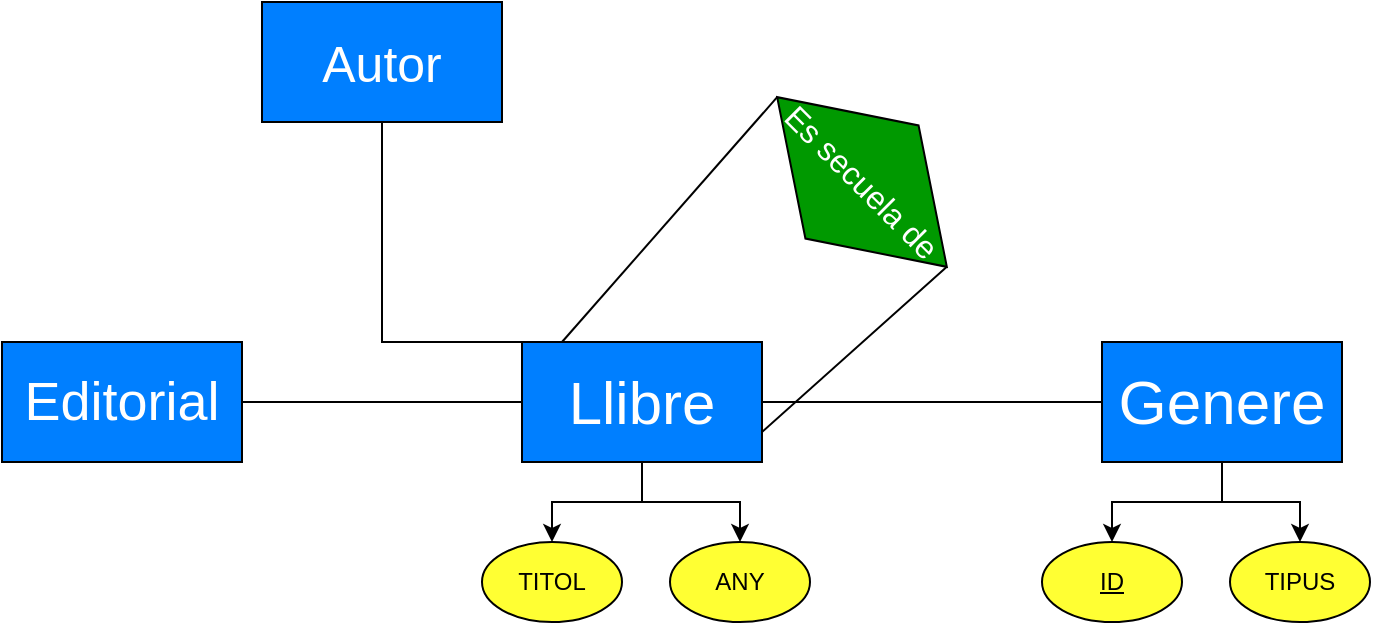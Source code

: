 <mxfile version="28.1.2">
  <diagram name="Página-1" id="OJTGzdidGj1a-O8_1i7z">
    <mxGraphModel dx="1106" dy="661" grid="1" gridSize="10" guides="1" tooltips="1" connect="1" arrows="1" fold="1" page="1" pageScale="1" pageWidth="827" pageHeight="1169" math="0" shadow="0">
      <root>
        <mxCell id="0" />
        <mxCell id="1" parent="0" />
        <mxCell id="TZVWjd8LhGXCeM61Y9x9-11" value="" style="edgeStyle=orthogonalEdgeStyle;rounded=0;orthogonalLoop=1;jettySize=auto;html=1;" edge="1" parent="1" source="TZVWjd8LhGXCeM61Y9x9-1" target="TZVWjd8LhGXCeM61Y9x9-10">
          <mxGeometry relative="1" as="geometry" />
        </mxCell>
        <mxCell id="TZVWjd8LhGXCeM61Y9x9-1" value="&lt;font style=&quot;font-size: 30px; color: rgb(255, 255, 255);&quot;&gt;Llibre&lt;/font&gt;" style="rounded=0;whiteSpace=wrap;html=1;fillColor=#007FFF;" vertex="1" parent="1">
          <mxGeometry x="340" y="250" width="120" height="60" as="geometry" />
        </mxCell>
        <mxCell id="TZVWjd8LhGXCeM61Y9x9-21" value="" style="edgeStyle=orthogonalEdgeStyle;rounded=0;orthogonalLoop=1;jettySize=auto;html=1;" edge="1" parent="1" source="TZVWjd8LhGXCeM61Y9x9-2" target="TZVWjd8LhGXCeM61Y9x9-19">
          <mxGeometry relative="1" as="geometry" />
        </mxCell>
        <mxCell id="TZVWjd8LhGXCeM61Y9x9-2" value="&lt;font style=&quot;font-size: 31px; color: rgb(255, 255, 255);&quot;&gt;Genere&lt;/font&gt;" style="rounded=0;whiteSpace=wrap;html=1;fillColor=#007FFF;" vertex="1" parent="1">
          <mxGeometry x="630" y="250" width="120" height="60" as="geometry" />
        </mxCell>
        <mxCell id="TZVWjd8LhGXCeM61Y9x9-4" value="&lt;font style=&quot;font-size: 25px; color: rgb(255, 255, 255);&quot;&gt;Autor&lt;/font&gt;" style="rounded=0;whiteSpace=wrap;html=1;fillColor=#007FFF;" vertex="1" parent="1">
          <mxGeometry x="210" y="80" width="120" height="60" as="geometry" />
        </mxCell>
        <mxCell id="TZVWjd8LhGXCeM61Y9x9-5" value="&lt;font style=&quot;font-size: 27px; color: rgb(255, 255, 255);&quot;&gt;Editorial&lt;/font&gt;" style="rounded=0;whiteSpace=wrap;html=1;fillColor=#007FFF;" vertex="1" parent="1">
          <mxGeometry x="80" y="250" width="120" height="60" as="geometry" />
        </mxCell>
        <mxCell id="TZVWjd8LhGXCeM61Y9x9-6" value="" style="endArrow=none;html=1;rounded=0;exitX=0;exitY=0.5;exitDx=0;exitDy=0;entryX=1;entryY=0.5;entryDx=0;entryDy=0;" edge="1" parent="1" source="TZVWjd8LhGXCeM61Y9x9-2" target="TZVWjd8LhGXCeM61Y9x9-1">
          <mxGeometry width="50" height="50" relative="1" as="geometry">
            <mxPoint x="390" y="370" as="sourcePoint" />
            <mxPoint x="440" y="320" as="targetPoint" />
          </mxGeometry>
        </mxCell>
        <mxCell id="TZVWjd8LhGXCeM61Y9x9-7" value="" style="endArrow=none;html=1;rounded=0;exitX=1;exitY=0.5;exitDx=0;exitDy=0;entryX=0;entryY=0.5;entryDx=0;entryDy=0;" edge="1" parent="1" source="TZVWjd8LhGXCeM61Y9x9-5" target="TZVWjd8LhGXCeM61Y9x9-1">
          <mxGeometry width="50" height="50" relative="1" as="geometry">
            <mxPoint x="390" y="370" as="sourcePoint" />
            <mxPoint x="440" y="320" as="targetPoint" />
          </mxGeometry>
        </mxCell>
        <mxCell id="TZVWjd8LhGXCeM61Y9x9-8" value="" style="endArrow=none;html=1;rounded=0;entryX=0.5;entryY=1;entryDx=0;entryDy=0;exitX=0.5;exitY=0;exitDx=0;exitDy=0;" edge="1" parent="1" source="TZVWjd8LhGXCeM61Y9x9-1" target="TZVWjd8LhGXCeM61Y9x9-4">
          <mxGeometry width="50" height="50" relative="1" as="geometry">
            <mxPoint x="390" y="370" as="sourcePoint" />
            <mxPoint x="440" y="320" as="targetPoint" />
            <Array as="points">
              <mxPoint x="270" y="250" />
            </Array>
          </mxGeometry>
        </mxCell>
        <mxCell id="TZVWjd8LhGXCeM61Y9x9-10" value="TITOL&lt;span style=&quot;color: rgba(0, 0, 0, 0); font-family: monospace; font-size: 0px; text-align: start; text-wrap-mode: nowrap;&quot;&gt;%3CmxGraphModel%3E%3Croot%3E%3CmxCell%20id%3D%220%22%2F%3E%3CmxCell%20id%3D%221%22%20parent%3D%220%22%2F%3E%3CmxCell%20id%3D%222%22%20value%3D%22%22%20style%3D%22rounded%3D0%3BwhiteSpace%3Dwrap%3Bhtml%3D1%3BfillColor%3D%23007FFF%3B%22%20vertex%3D%221%22%20parent%3D%221%22%3E%3CmxGeometry%20x%3D%22110%22%20y%3D%22150%22%20width%3D%22120%22%20height%3D%2260%22%20as%3D%22geometry%22%2F%3E%3C%2FmxCell%3E%3C%2Froot%3E%3C%2FmxGraphModel%3E&lt;/span&gt;" style="ellipse;whiteSpace=wrap;html=1;fillColor=#FFFF33;" vertex="1" parent="1">
          <mxGeometry x="320" y="350" width="70" height="40" as="geometry" />
        </mxCell>
        <mxCell id="TZVWjd8LhGXCeM61Y9x9-13" value="ANY" style="ellipse;whiteSpace=wrap;html=1;fillColor=#FFFF33;" vertex="1" parent="1">
          <mxGeometry x="414" y="350" width="70" height="40" as="geometry" />
        </mxCell>
        <mxCell id="TZVWjd8LhGXCeM61Y9x9-14" value="" style="endArrow=classic;html=1;rounded=0;exitX=0.5;exitY=1;exitDx=0;exitDy=0;entryX=0.5;entryY=0;entryDx=0;entryDy=0;" edge="1" parent="1" source="TZVWjd8LhGXCeM61Y9x9-1" target="TZVWjd8LhGXCeM61Y9x9-13">
          <mxGeometry width="50" height="50" relative="1" as="geometry">
            <mxPoint x="390" y="370" as="sourcePoint" />
            <mxPoint x="440" y="320" as="targetPoint" />
            <Array as="points">
              <mxPoint x="400" y="330" />
              <mxPoint x="449" y="330" />
            </Array>
          </mxGeometry>
        </mxCell>
        <mxCell id="TZVWjd8LhGXCeM61Y9x9-15" value="&lt;font style=&quot;color: rgb(255, 255, 255); font-size: 16px;&quot;&gt;Es secuela de&lt;/font&gt;" style="rhombus;whiteSpace=wrap;html=1;rotation=45;gradientColor=none;fillColor=#009900;" vertex="1" parent="1">
          <mxGeometry x="450" y="130" width="120" height="80" as="geometry" />
        </mxCell>
        <mxCell id="TZVWjd8LhGXCeM61Y9x9-16" value="" style="endArrow=none;html=1;rounded=0;entryX=0;entryY=0.5;entryDx=0;entryDy=0;" edge="1" parent="1" target="TZVWjd8LhGXCeM61Y9x9-15">
          <mxGeometry width="50" height="50" relative="1" as="geometry">
            <mxPoint x="360" y="250" as="sourcePoint" />
            <mxPoint x="450" y="170" as="targetPoint" />
          </mxGeometry>
        </mxCell>
        <mxCell id="TZVWjd8LhGXCeM61Y9x9-17" value="" style="endArrow=none;html=1;rounded=0;entryX=1;entryY=0.5;entryDx=0;entryDy=0;exitX=1;exitY=0.75;exitDx=0;exitDy=0;" edge="1" parent="1" source="TZVWjd8LhGXCeM61Y9x9-1" target="TZVWjd8LhGXCeM61Y9x9-15">
          <mxGeometry width="50" height="50" relative="1" as="geometry">
            <mxPoint x="460" y="280" as="sourcePoint" />
            <mxPoint x="510" y="230" as="targetPoint" />
          </mxGeometry>
        </mxCell>
        <mxCell id="TZVWjd8LhGXCeM61Y9x9-18" value="&lt;u&gt;ID&lt;/u&gt;&lt;span style=&quot;color: rgba(0, 0, 0, 0); font-family: monospace; font-size: 0px; text-align: start; text-wrap-mode: nowrap;&quot;&gt;%3CmxGraphModel%3E%3Croot%3E%3CmxCell%20id%3D%220%22%2F%3E%3CmxCell%20id%3D%221%22%20parent%3D%220%22%2F%3E%3CmxCell%20id%3D%222%22%20value%3D%22%22%20style%3D%22rounded%3D0%3BwhiteSpace%3Dwrap%3Bhtml%3D1%3BfillColor%3D%23007FFF%3B%22%20vertex%3D%221%22%20parent%3D%221%22%3E%3CmxGeometry%20x%3D%22110%22%20y%3D%22150%22%20width%3D%22120%22%20height%3D%2260%22%20as%3D%22geometry%22%2F%3E%3C%2FmxCell%3E%3C%2Froot%3E%3C%2FmxGraphModel%3E&lt;/span&gt;" style="ellipse;whiteSpace=wrap;html=1;fillColor=#FFFF33;" vertex="1" parent="1">
          <mxGeometry x="600" y="350" width="70" height="40" as="geometry" />
        </mxCell>
        <mxCell id="TZVWjd8LhGXCeM61Y9x9-19" value="TIPUS" style="ellipse;whiteSpace=wrap;html=1;fillColor=#FFFF33;" vertex="1" parent="1">
          <mxGeometry x="694" y="350" width="70" height="40" as="geometry" />
        </mxCell>
        <mxCell id="TZVWjd8LhGXCeM61Y9x9-22" value="" style="endArrow=classic;html=1;rounded=0;exitX=0.5;exitY=1;exitDx=0;exitDy=0;entryX=0.5;entryY=0;entryDx=0;entryDy=0;" edge="1" parent="1" source="TZVWjd8LhGXCeM61Y9x9-2" target="TZVWjd8LhGXCeM61Y9x9-18">
          <mxGeometry width="50" height="50" relative="1" as="geometry">
            <mxPoint x="400" y="190" as="sourcePoint" />
            <mxPoint x="450" y="140" as="targetPoint" />
            <Array as="points">
              <mxPoint x="690" y="330" />
              <mxPoint x="635" y="330" />
            </Array>
          </mxGeometry>
        </mxCell>
      </root>
    </mxGraphModel>
  </diagram>
</mxfile>
